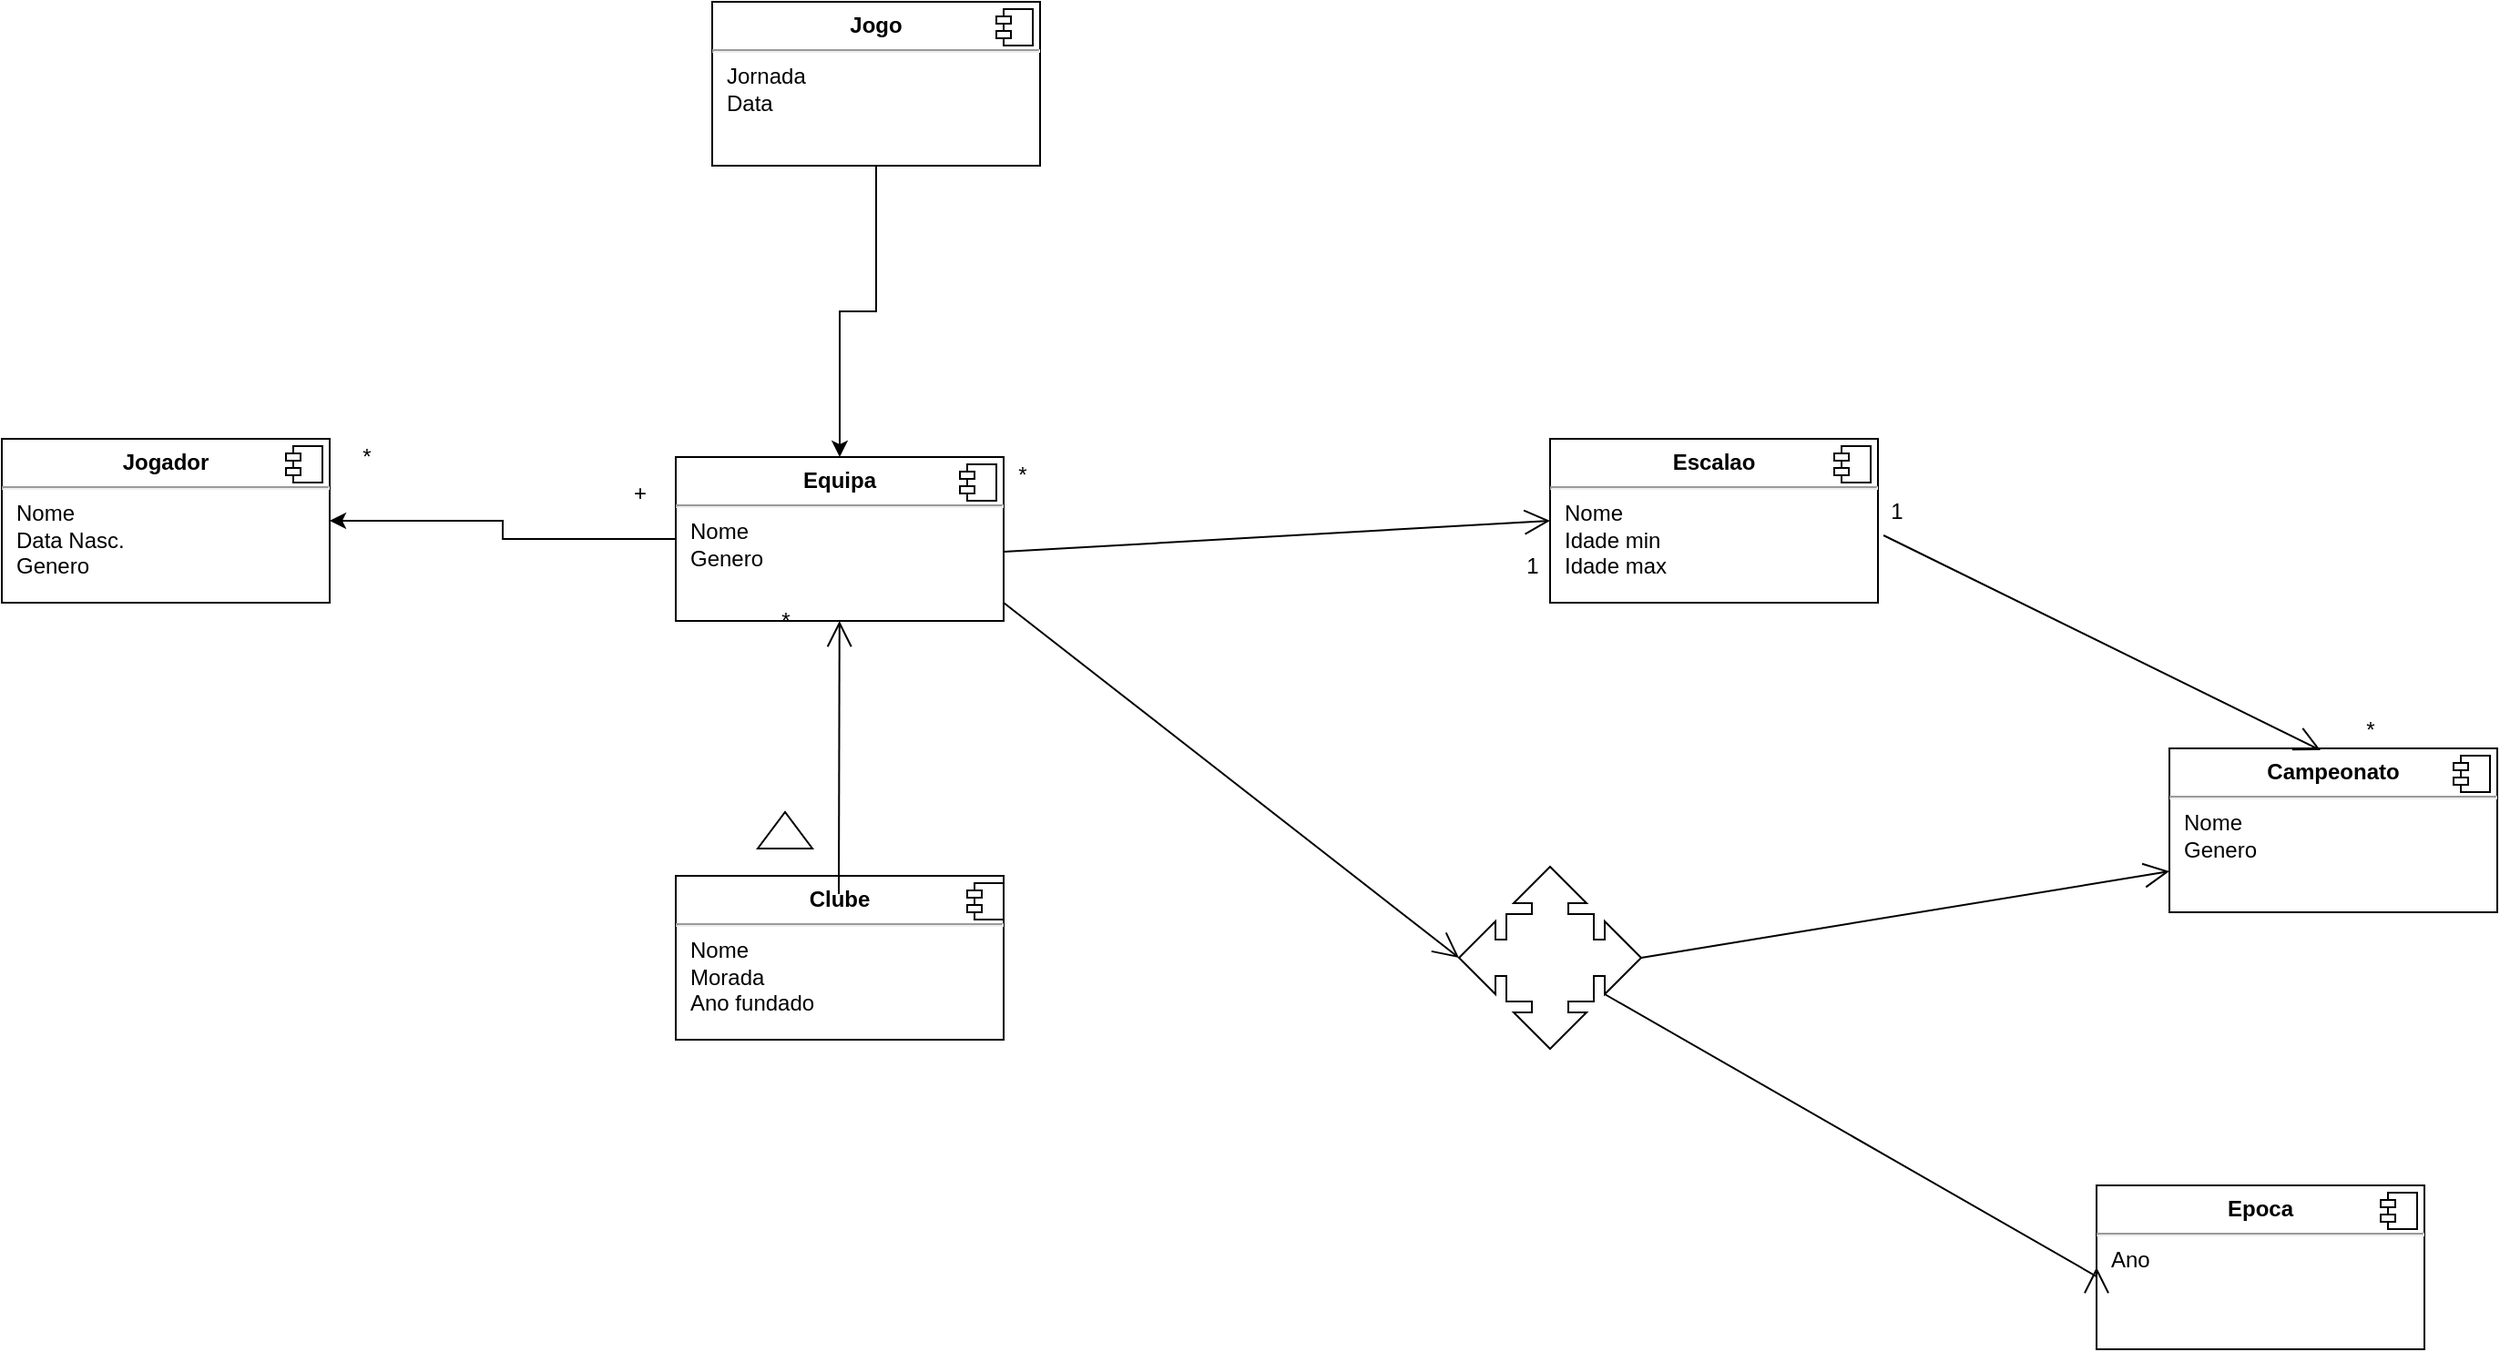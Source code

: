 <mxfile version="15.6.8" type="github">
  <diagram id="fFCU8DNaMDtPlIepH9ak" name="Page-1">
    <mxGraphModel dx="2274" dy="1917" grid="1" gridSize="10" guides="1" tooltips="1" connect="1" arrows="1" fold="1" page="1" pageScale="1" pageWidth="827" pageHeight="1169" math="0" shadow="0">
      <root>
        <mxCell id="0" />
        <mxCell id="1" parent="0" />
        <mxCell id="6hHTFadSB-rCtfDtnR71-4" value="&lt;p style=&quot;margin: 0px ; margin-top: 6px ; text-align: center&quot;&gt;&lt;b&gt;Clube&lt;/b&gt;&lt;/p&gt;&lt;hr&gt;&lt;p style=&quot;margin: 0px ; margin-left: 8px&quot;&gt;Nome&lt;br&gt;Morada&lt;/p&gt;&lt;p style=&quot;margin: 0px ; margin-left: 8px&quot;&gt;Ano fundado&lt;/p&gt;" style="align=left;overflow=fill;html=1;dropTarget=0;" vertex="1" parent="1">
          <mxGeometry x="50" y="470" width="180" height="90" as="geometry" />
        </mxCell>
        <mxCell id="6hHTFadSB-rCtfDtnR71-5" value="" style="shape=component;jettyWidth=8;jettyHeight=4;" vertex="1" parent="6hHTFadSB-rCtfDtnR71-4">
          <mxGeometry x="1" width="20" height="20" relative="1" as="geometry">
            <mxPoint x="-20" y="4" as="offset" />
          </mxGeometry>
        </mxCell>
        <mxCell id="6hHTFadSB-rCtfDtnR71-7" value="" style="endArrow=open;endFill=1;endSize=12;html=1;rounded=0;" edge="1" parent="1" target="6hHTFadSB-rCtfDtnR71-8">
          <mxGeometry width="160" relative="1" as="geometry">
            <mxPoint x="139.5" y="480" as="sourcePoint" />
            <mxPoint x="139.5" y="330" as="targetPoint" />
          </mxGeometry>
        </mxCell>
        <mxCell id="6hHTFadSB-rCtfDtnR71-33" style="edgeStyle=orthogonalEdgeStyle;rounded=0;orthogonalLoop=1;jettySize=auto;html=1;entryX=1;entryY=0.5;entryDx=0;entryDy=0;" edge="1" parent="1" source="6hHTFadSB-rCtfDtnR71-8" target="6hHTFadSB-rCtfDtnR71-31">
          <mxGeometry relative="1" as="geometry" />
        </mxCell>
        <mxCell id="6hHTFadSB-rCtfDtnR71-8" value="&lt;p style=&quot;margin: 0px ; margin-top: 6px ; text-align: center&quot;&gt;&lt;b&gt;Equipa&lt;/b&gt;&lt;/p&gt;&lt;hr&gt;&lt;p style=&quot;margin: 0px ; margin-left: 8px&quot;&gt;Nome&lt;br&gt;Genero&lt;/p&gt;" style="align=left;overflow=fill;html=1;dropTarget=0;" vertex="1" parent="1">
          <mxGeometry x="50" y="240" width="180" height="90" as="geometry" />
        </mxCell>
        <mxCell id="6hHTFadSB-rCtfDtnR71-9" value="" style="shape=component;jettyWidth=8;jettyHeight=4;" vertex="1" parent="6hHTFadSB-rCtfDtnR71-8">
          <mxGeometry x="1" width="20" height="20" relative="1" as="geometry">
            <mxPoint x="-24" y="4" as="offset" />
          </mxGeometry>
        </mxCell>
        <mxCell id="6hHTFadSB-rCtfDtnR71-10" value="" style="html=1;shadow=0;dashed=0;align=center;verticalAlign=middle;shape=mxgraph.arrows2.arrow;dy=0.6;dx=40;notch=0;rotation=-90;" vertex="1" parent="1">
          <mxGeometry x="100" y="430" width="20" height="30" as="geometry" />
        </mxCell>
        <mxCell id="6hHTFadSB-rCtfDtnR71-11" value="*" style="text;html=1;align=center;verticalAlign=middle;resizable=0;points=[];autosize=1;strokeColor=none;fillColor=none;" vertex="1" parent="1">
          <mxGeometry x="100" y="320" width="20" height="20" as="geometry" />
        </mxCell>
        <mxCell id="6hHTFadSB-rCtfDtnR71-12" value="&lt;p style=&quot;margin: 0px ; margin-top: 6px ; text-align: center&quot;&gt;&lt;b&gt;Escalao&lt;/b&gt;&lt;/p&gt;&lt;hr&gt;&lt;p style=&quot;margin: 0px ; margin-left: 8px&quot;&gt;Nome&lt;br&gt;Idade min&lt;/p&gt;&lt;p style=&quot;margin: 0px ; margin-left: 8px&quot;&gt;Idade max&lt;/p&gt;" style="align=left;overflow=fill;html=1;dropTarget=0;" vertex="1" parent="1">
          <mxGeometry x="530" y="230" width="180" height="90" as="geometry" />
        </mxCell>
        <mxCell id="6hHTFadSB-rCtfDtnR71-13" value="" style="shape=component;jettyWidth=8;jettyHeight=4;" vertex="1" parent="6hHTFadSB-rCtfDtnR71-12">
          <mxGeometry x="1" width="20" height="20" relative="1" as="geometry">
            <mxPoint x="-24" y="4" as="offset" />
          </mxGeometry>
        </mxCell>
        <mxCell id="6hHTFadSB-rCtfDtnR71-14" value="" style="endArrow=open;endFill=1;endSize=12;html=1;rounded=0;exitX=1;exitY=0.578;exitDx=0;exitDy=0;exitPerimeter=0;entryX=0;entryY=0.5;entryDx=0;entryDy=0;" edge="1" parent="1" source="6hHTFadSB-rCtfDtnR71-8" target="6hHTFadSB-rCtfDtnR71-12">
          <mxGeometry width="160" relative="1" as="geometry">
            <mxPoint x="240" y="280" as="sourcePoint" />
            <mxPoint x="450" y="280" as="targetPoint" />
          </mxGeometry>
        </mxCell>
        <mxCell id="6hHTFadSB-rCtfDtnR71-15" value="*" style="text;html=1;align=center;verticalAlign=middle;resizable=0;points=[];autosize=1;strokeColor=none;fillColor=none;" vertex="1" parent="1">
          <mxGeometry x="230" y="240" width="20" height="20" as="geometry" />
        </mxCell>
        <mxCell id="6hHTFadSB-rCtfDtnR71-16" value="1" style="text;html=1;align=center;verticalAlign=middle;resizable=0;points=[];autosize=1;strokeColor=none;fillColor=none;" vertex="1" parent="1">
          <mxGeometry x="510" y="290" width="20" height="20" as="geometry" />
        </mxCell>
        <mxCell id="6hHTFadSB-rCtfDtnR71-17" value="&lt;p style=&quot;margin: 0px ; margin-top: 6px ; text-align: center&quot;&gt;&lt;b&gt;Campeonato&lt;/b&gt;&lt;/p&gt;&lt;hr&gt;&lt;p style=&quot;margin: 0px ; margin-left: 8px&quot;&gt;Nome&lt;br&gt;Genero&lt;/p&gt;" style="align=left;overflow=fill;html=1;dropTarget=0;" vertex="1" parent="1">
          <mxGeometry x="870" y="400" width="180" height="90" as="geometry" />
        </mxCell>
        <mxCell id="6hHTFadSB-rCtfDtnR71-18" value="" style="shape=component;jettyWidth=8;jettyHeight=4;" vertex="1" parent="6hHTFadSB-rCtfDtnR71-17">
          <mxGeometry x="1" width="20" height="20" relative="1" as="geometry">
            <mxPoint x="-24" y="4" as="offset" />
          </mxGeometry>
        </mxCell>
        <mxCell id="6hHTFadSB-rCtfDtnR71-19" value="&lt;p style=&quot;margin: 0px ; margin-top: 6px ; text-align: center&quot;&gt;&lt;b&gt;Epoca&lt;/b&gt;&lt;/p&gt;&lt;hr&gt;&lt;p style=&quot;margin: 0px ; margin-left: 8px&quot;&gt;Ano&lt;br&gt;&lt;/p&gt;" style="align=left;overflow=fill;html=1;dropTarget=0;" vertex="1" parent="1">
          <mxGeometry x="830" y="640" width="180" height="90" as="geometry" />
        </mxCell>
        <mxCell id="6hHTFadSB-rCtfDtnR71-20" value="" style="shape=component;jettyWidth=8;jettyHeight=4;" vertex="1" parent="6hHTFadSB-rCtfDtnR71-19">
          <mxGeometry x="1" width="20" height="20" relative="1" as="geometry">
            <mxPoint x="-24" y="4" as="offset" />
          </mxGeometry>
        </mxCell>
        <mxCell id="6hHTFadSB-rCtfDtnR71-21" value="" style="endArrow=open;endFill=1;endSize=12;html=1;rounded=0;entryX=0.461;entryY=0.011;entryDx=0;entryDy=0;entryPerimeter=0;exitX=1.017;exitY=0.589;exitDx=0;exitDy=0;exitPerimeter=0;" edge="1" parent="1" source="6hHTFadSB-rCtfDtnR71-12" target="6hHTFadSB-rCtfDtnR71-17">
          <mxGeometry width="160" relative="1" as="geometry">
            <mxPoint x="730" y="280" as="sourcePoint" />
            <mxPoint x="960" y="280" as="targetPoint" />
          </mxGeometry>
        </mxCell>
        <mxCell id="6hHTFadSB-rCtfDtnR71-22" value="1" style="text;html=1;align=center;verticalAlign=middle;resizable=0;points=[];autosize=1;strokeColor=none;fillColor=none;" vertex="1" parent="1">
          <mxGeometry x="710" y="260" width="20" height="20" as="geometry" />
        </mxCell>
        <mxCell id="6hHTFadSB-rCtfDtnR71-23" value="*" style="text;html=1;align=center;verticalAlign=middle;resizable=0;points=[];autosize=1;strokeColor=none;fillColor=none;" vertex="1" parent="1">
          <mxGeometry x="970" y="380" width="20" height="20" as="geometry" />
        </mxCell>
        <mxCell id="6hHTFadSB-rCtfDtnR71-24" value="" style="html=1;shadow=0;dashed=0;align=center;verticalAlign=middle;shape=mxgraph.arrows2.calloutQuadArrow;dy=10;dx=20;notch=24;arrowHead=10;" vertex="1" parent="1">
          <mxGeometry x="480" y="465" width="100" height="100" as="geometry" />
        </mxCell>
        <mxCell id="6hHTFadSB-rCtfDtnR71-25" value="" style="endArrow=open;endFill=1;endSize=12;html=1;rounded=0;entryX=0;entryY=0.5;entryDx=0;entryDy=0;entryPerimeter=0;" edge="1" parent="1" target="6hHTFadSB-rCtfDtnR71-24">
          <mxGeometry width="160" relative="1" as="geometry">
            <mxPoint x="230" y="320" as="sourcePoint" />
            <mxPoint x="390" y="330" as="targetPoint" />
          </mxGeometry>
        </mxCell>
        <mxCell id="6hHTFadSB-rCtfDtnR71-26" value="" style="endArrow=open;endFill=1;endSize=12;html=1;rounded=0;entryX=0;entryY=0.75;entryDx=0;entryDy=0;exitX=1;exitY=0.5;exitDx=0;exitDy=0;exitPerimeter=0;" edge="1" parent="1" source="6hHTFadSB-rCtfDtnR71-24" target="6hHTFadSB-rCtfDtnR71-17">
          <mxGeometry width="160" relative="1" as="geometry">
            <mxPoint x="680" y="470" as="sourcePoint" />
            <mxPoint x="840" y="470" as="targetPoint" />
          </mxGeometry>
        </mxCell>
        <mxCell id="6hHTFadSB-rCtfDtnR71-27" value="" style="endArrow=open;endFill=1;endSize=12;html=1;rounded=0;exitX=0;exitY=0;exitDx=80;exitDy=70;exitPerimeter=0;entryX=0;entryY=0.5;entryDx=0;entryDy=0;" edge="1" parent="1" source="6hHTFadSB-rCtfDtnR71-24" target="6hHTFadSB-rCtfDtnR71-19">
          <mxGeometry width="160" relative="1" as="geometry">
            <mxPoint x="670" y="700" as="sourcePoint" />
            <mxPoint x="190" y="741.014" as="targetPoint" />
            <Array as="points">
              <mxPoint x="830" y="690" />
            </Array>
          </mxGeometry>
        </mxCell>
        <mxCell id="6hHTFadSB-rCtfDtnR71-31" value="&lt;p style=&quot;margin: 0px ; margin-top: 6px ; text-align: center&quot;&gt;&lt;b&gt;Jogador&lt;/b&gt;&lt;/p&gt;&lt;hr&gt;&lt;p style=&quot;margin: 0px ; margin-left: 8px&quot;&gt;Nome&lt;br&gt;Data Nasc.&lt;/p&gt;&lt;p style=&quot;margin: 0px ; margin-left: 8px&quot;&gt;Genero&lt;/p&gt;" style="align=left;overflow=fill;html=1;dropTarget=0;" vertex="1" parent="1">
          <mxGeometry x="-320" y="230" width="180" height="90" as="geometry" />
        </mxCell>
        <mxCell id="6hHTFadSB-rCtfDtnR71-32" value="" style="shape=component;jettyWidth=8;jettyHeight=4;" vertex="1" parent="6hHTFadSB-rCtfDtnR71-31">
          <mxGeometry x="1" width="20" height="20" relative="1" as="geometry">
            <mxPoint x="-24" y="4" as="offset" />
          </mxGeometry>
        </mxCell>
        <mxCell id="6hHTFadSB-rCtfDtnR71-34" value="*" style="text;html=1;align=center;verticalAlign=middle;resizable=0;points=[];autosize=1;strokeColor=none;fillColor=none;" vertex="1" parent="1">
          <mxGeometry x="-130" y="230" width="20" height="20" as="geometry" />
        </mxCell>
        <mxCell id="6hHTFadSB-rCtfDtnR71-35" value="+" style="text;html=1;align=center;verticalAlign=middle;resizable=0;points=[];autosize=1;strokeColor=none;fillColor=none;" vertex="1" parent="1">
          <mxGeometry x="20" y="250" width="20" height="20" as="geometry" />
        </mxCell>
        <mxCell id="6hHTFadSB-rCtfDtnR71-39" value="" style="edgeStyle=orthogonalEdgeStyle;rounded=0;orthogonalLoop=1;jettySize=auto;html=1;entryX=0.5;entryY=0;entryDx=0;entryDy=0;" edge="1" parent="1" source="6hHTFadSB-rCtfDtnR71-36" target="6hHTFadSB-rCtfDtnR71-8">
          <mxGeometry relative="1" as="geometry">
            <mxPoint x="160" y="180" as="targetPoint" />
          </mxGeometry>
        </mxCell>
        <mxCell id="6hHTFadSB-rCtfDtnR71-36" value="&lt;p style=&quot;margin: 0px ; margin-top: 6px ; text-align: center&quot;&gt;&lt;b&gt;Jogo&lt;/b&gt;&lt;/p&gt;&lt;hr&gt;&lt;p style=&quot;margin: 0px ; margin-left: 8px&quot;&gt;Jornada&lt;br&gt;Data&lt;/p&gt;" style="align=left;overflow=fill;html=1;dropTarget=0;" vertex="1" parent="1">
          <mxGeometry x="70" y="-10" width="180" height="90" as="geometry" />
        </mxCell>
        <mxCell id="6hHTFadSB-rCtfDtnR71-37" value="" style="shape=component;jettyWidth=8;jettyHeight=4;" vertex="1" parent="6hHTFadSB-rCtfDtnR71-36">
          <mxGeometry x="1" width="20" height="20" relative="1" as="geometry">
            <mxPoint x="-24" y="4" as="offset" />
          </mxGeometry>
        </mxCell>
      </root>
    </mxGraphModel>
  </diagram>
</mxfile>
